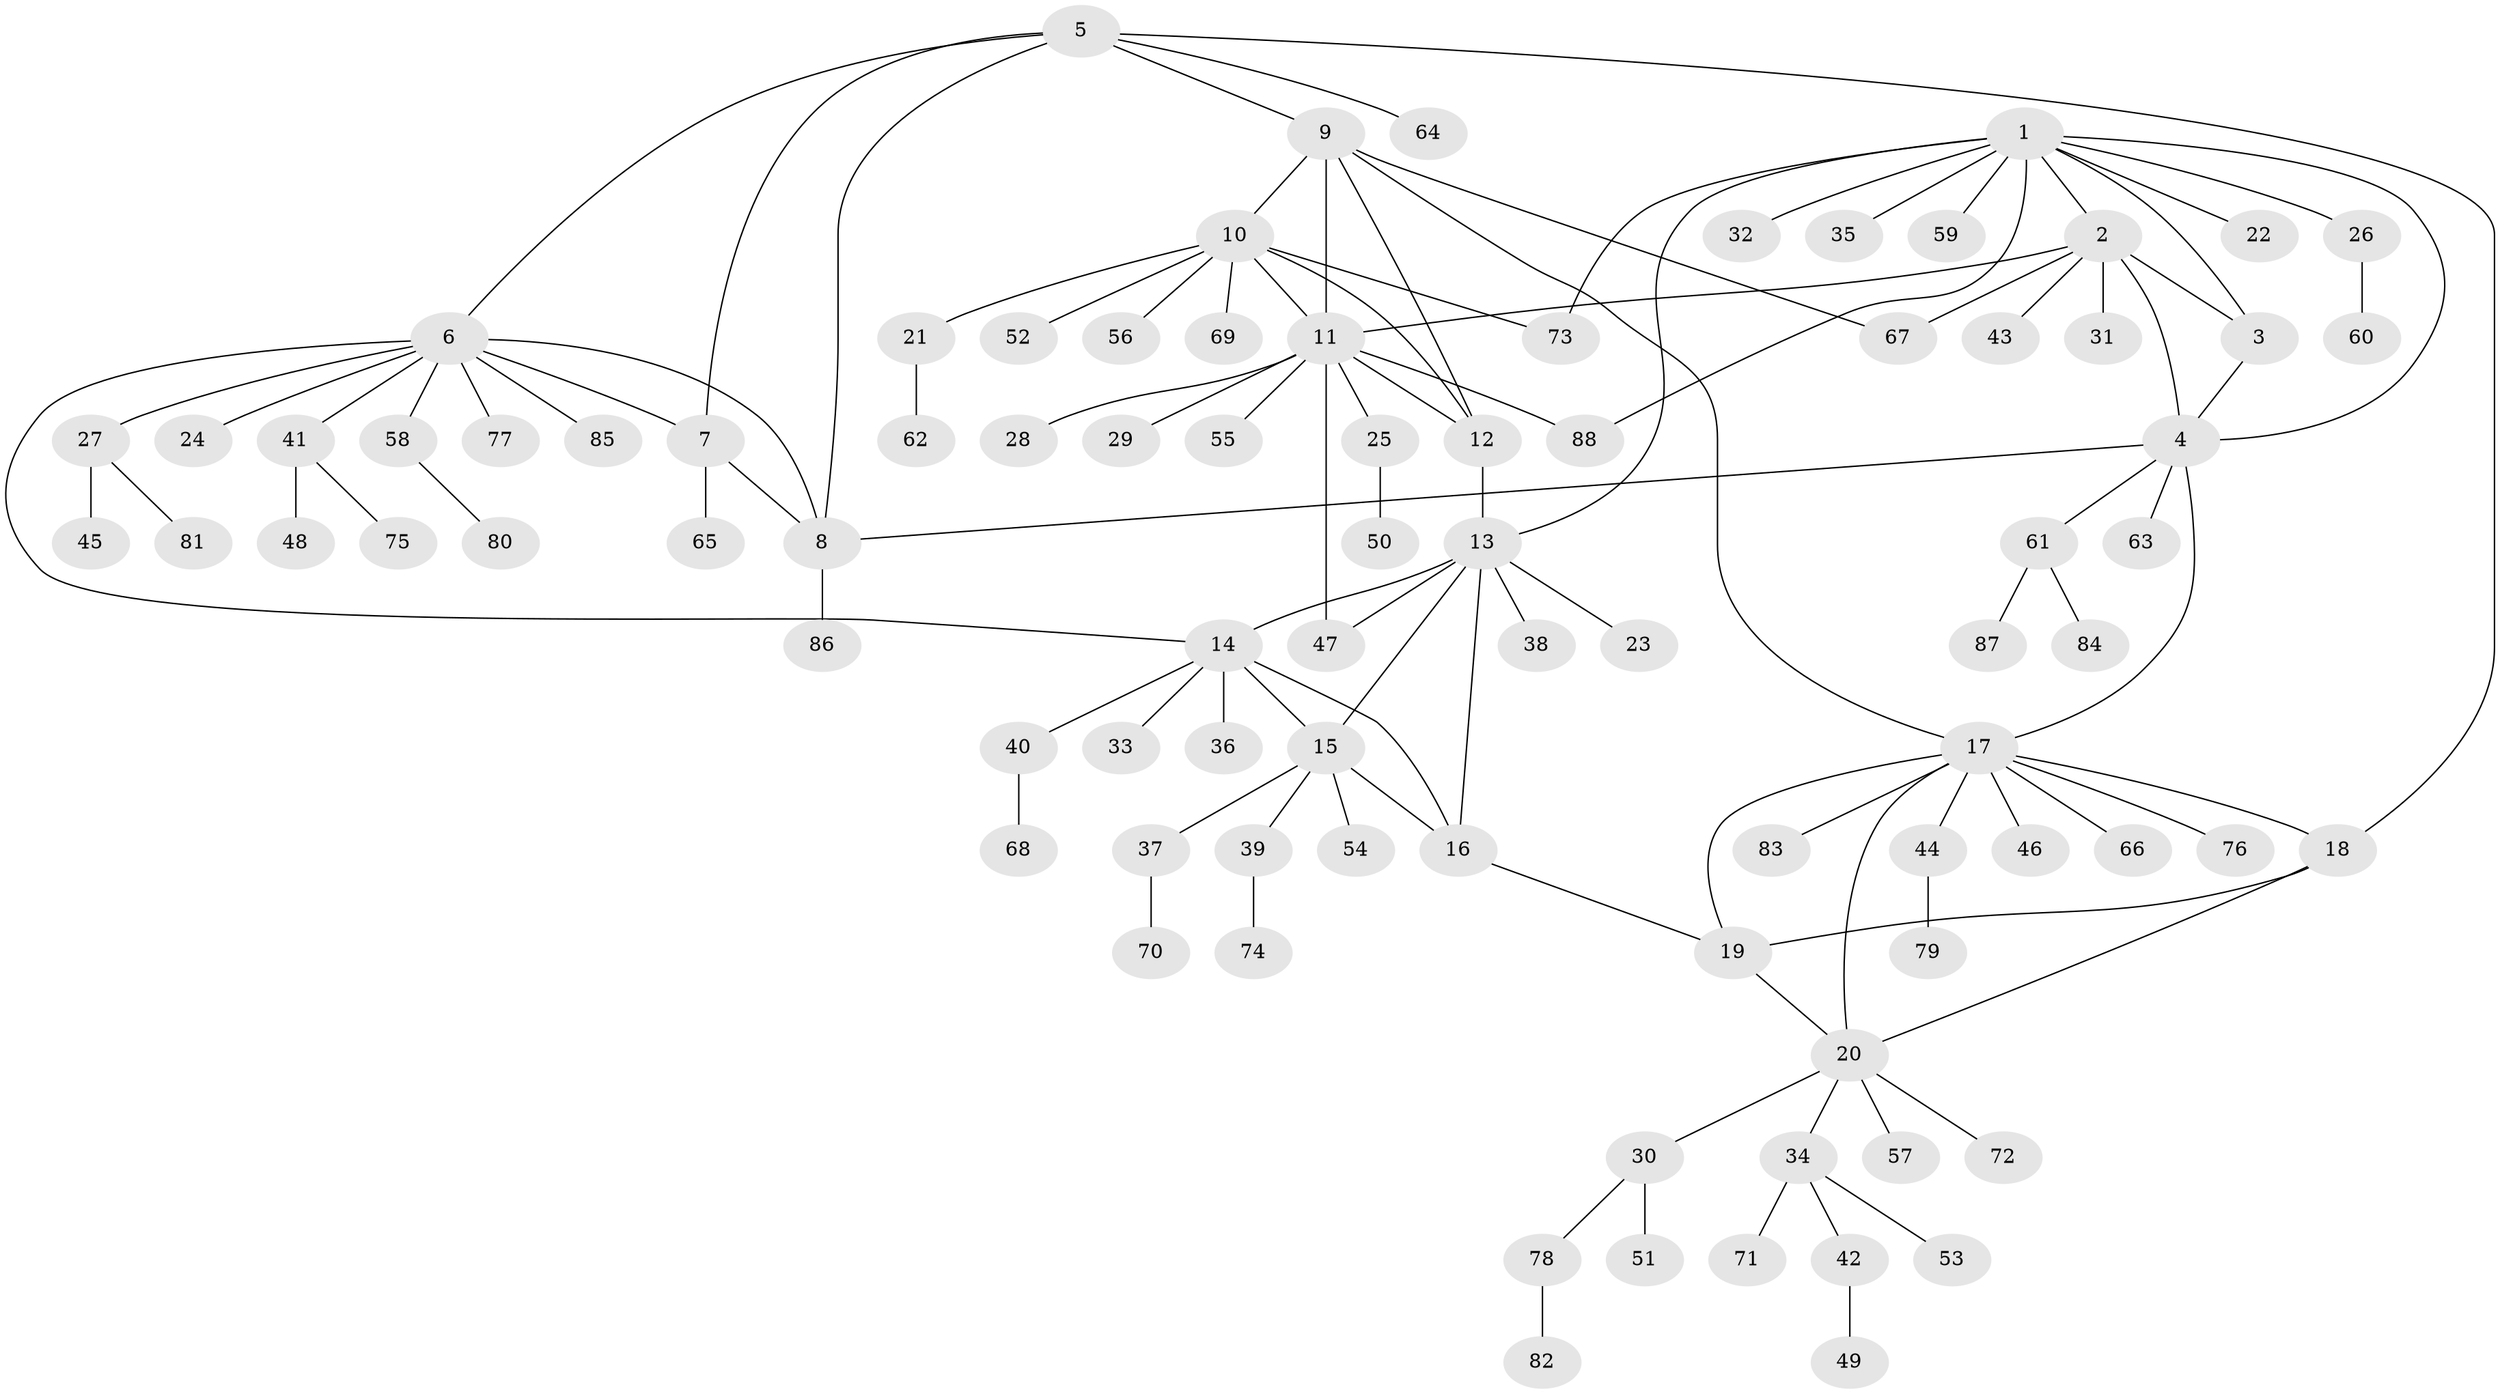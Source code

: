 // coarse degree distribution, {6: 0.07894736842105263, 5: 0.07894736842105263, 7: 0.07894736842105263, 4: 0.10526315789473684, 2: 0.10526315789473684, 1: 0.5, 8: 0.02631578947368421, 3: 0.02631578947368421}
// Generated by graph-tools (version 1.1) at 2025/37/03/04/25 23:37:33]
// undirected, 88 vertices, 112 edges
graph export_dot {
  node [color=gray90,style=filled];
  1;
  2;
  3;
  4;
  5;
  6;
  7;
  8;
  9;
  10;
  11;
  12;
  13;
  14;
  15;
  16;
  17;
  18;
  19;
  20;
  21;
  22;
  23;
  24;
  25;
  26;
  27;
  28;
  29;
  30;
  31;
  32;
  33;
  34;
  35;
  36;
  37;
  38;
  39;
  40;
  41;
  42;
  43;
  44;
  45;
  46;
  47;
  48;
  49;
  50;
  51;
  52;
  53;
  54;
  55;
  56;
  57;
  58;
  59;
  60;
  61;
  62;
  63;
  64;
  65;
  66;
  67;
  68;
  69;
  70;
  71;
  72;
  73;
  74;
  75;
  76;
  77;
  78;
  79;
  80;
  81;
  82;
  83;
  84;
  85;
  86;
  87;
  88;
  1 -- 2;
  1 -- 3;
  1 -- 4;
  1 -- 13;
  1 -- 22;
  1 -- 26;
  1 -- 32;
  1 -- 35;
  1 -- 59;
  1 -- 73;
  1 -- 88;
  2 -- 3;
  2 -- 4;
  2 -- 11;
  2 -- 31;
  2 -- 43;
  2 -- 67;
  3 -- 4;
  4 -- 8;
  4 -- 17;
  4 -- 61;
  4 -- 63;
  5 -- 6;
  5 -- 7;
  5 -- 8;
  5 -- 9;
  5 -- 18;
  5 -- 64;
  6 -- 7;
  6 -- 8;
  6 -- 14;
  6 -- 24;
  6 -- 27;
  6 -- 41;
  6 -- 58;
  6 -- 77;
  6 -- 85;
  7 -- 8;
  7 -- 65;
  8 -- 86;
  9 -- 10;
  9 -- 11;
  9 -- 12;
  9 -- 17;
  9 -- 67;
  10 -- 11;
  10 -- 12;
  10 -- 21;
  10 -- 52;
  10 -- 56;
  10 -- 69;
  10 -- 73;
  11 -- 12;
  11 -- 25;
  11 -- 28;
  11 -- 29;
  11 -- 47;
  11 -- 55;
  11 -- 88;
  12 -- 13;
  13 -- 14;
  13 -- 15;
  13 -- 16;
  13 -- 23;
  13 -- 38;
  13 -- 47;
  14 -- 15;
  14 -- 16;
  14 -- 33;
  14 -- 36;
  14 -- 40;
  15 -- 16;
  15 -- 37;
  15 -- 39;
  15 -- 54;
  16 -- 19;
  17 -- 18;
  17 -- 19;
  17 -- 20;
  17 -- 44;
  17 -- 46;
  17 -- 66;
  17 -- 76;
  17 -- 83;
  18 -- 19;
  18 -- 20;
  19 -- 20;
  20 -- 30;
  20 -- 34;
  20 -- 57;
  20 -- 72;
  21 -- 62;
  25 -- 50;
  26 -- 60;
  27 -- 45;
  27 -- 81;
  30 -- 51;
  30 -- 78;
  34 -- 42;
  34 -- 53;
  34 -- 71;
  37 -- 70;
  39 -- 74;
  40 -- 68;
  41 -- 48;
  41 -- 75;
  42 -- 49;
  44 -- 79;
  58 -- 80;
  61 -- 84;
  61 -- 87;
  78 -- 82;
}
